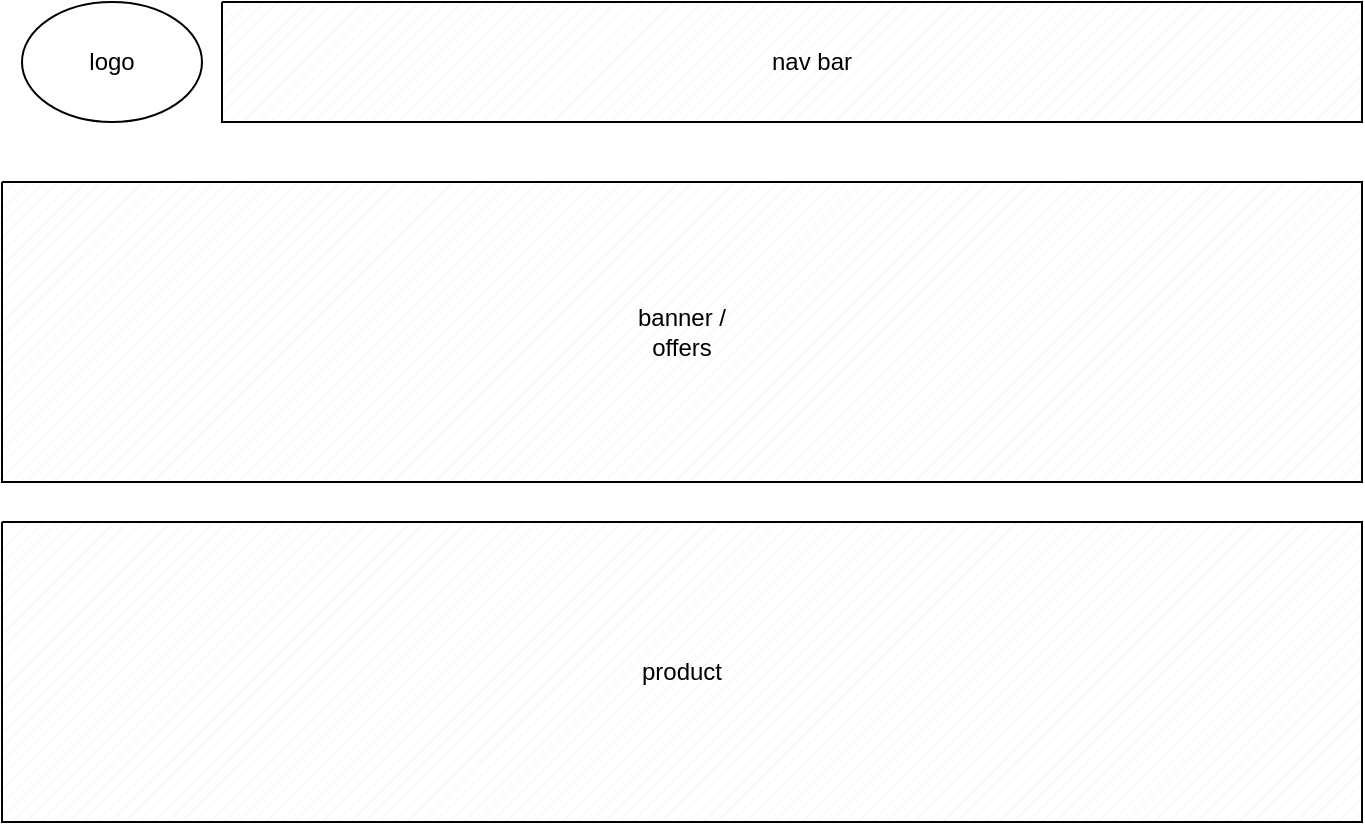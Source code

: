<mxfile version="20.8.21" type="github">
  <diagram name="Page-1" id="c9db0220-8083-56f3-ca83-edcdcd058819">
    <mxGraphModel dx="1120" dy="485" grid="1" gridSize="10" guides="1" tooltips="1" connect="1" arrows="1" fold="1" page="1" pageScale="1.5" pageWidth="826" pageHeight="1169" background="none" math="0" shadow="0">
      <root>
        <mxCell id="0" style=";html=1;" />
        <mxCell id="1" style=";html=1;" parent="0" />
        <mxCell id="Ib9LRUt4JZgjjgIPll5e-1" value="" style="verticalLabelPosition=bottom;verticalAlign=top;html=1;shape=mxgraph.basic.patternFillRect;fillStyle=diag;step=5;fillStrokeWidth=0.2;fillStrokeColor=#dddddd;" parent="1" vertex="1">
          <mxGeometry x="150" y="30" width="570" height="60" as="geometry" />
        </mxCell>
        <mxCell id="Ib9LRUt4JZgjjgIPll5e-2" value="" style="verticalLabelPosition=bottom;verticalAlign=top;html=1;shape=mxgraph.basic.patternFillRect;fillStyle=diag;step=5;fillStrokeWidth=0.2;fillStrokeColor=#dddddd;" parent="1" vertex="1">
          <mxGeometry x="40" y="120" width="680" height="150" as="geometry" />
        </mxCell>
        <mxCell id="wnn9Fhf6Qrh0Tf8Qzal1-1" value="" style="ellipse;whiteSpace=wrap;html=1;" parent="1" vertex="1">
          <mxGeometry x="50" y="30" width="90" height="60" as="geometry" />
        </mxCell>
        <mxCell id="gzuQvW_wP6BqH5BC8UXk-1" value="" style="verticalLabelPosition=bottom;verticalAlign=top;html=1;shape=mxgraph.basic.patternFillRect;fillStyle=diag;step=5;fillStrokeWidth=0.2;fillStrokeColor=#dddddd;" parent="1" vertex="1">
          <mxGeometry x="40" y="290" width="680" height="150" as="geometry" />
        </mxCell>
        <mxCell id="gzuQvW_wP6BqH5BC8UXk-2" value="banner / offers" style="text;html=1;strokeColor=none;fillColor=none;align=center;verticalAlign=middle;whiteSpace=wrap;rounded=0;" parent="1" vertex="1">
          <mxGeometry x="350" y="180" width="60" height="30" as="geometry" />
        </mxCell>
        <mxCell id="gzuQvW_wP6BqH5BC8UXk-3" value="nav bar" style="text;html=1;strokeColor=none;fillColor=none;align=center;verticalAlign=middle;whiteSpace=wrap;rounded=0;" parent="1" vertex="1">
          <mxGeometry x="415" y="45" width="60" height="30" as="geometry" />
        </mxCell>
        <mxCell id="gzuQvW_wP6BqH5BC8UXk-4" value="logo" style="text;html=1;strokeColor=none;fillColor=none;align=center;verticalAlign=middle;whiteSpace=wrap;rounded=0;" parent="1" vertex="1">
          <mxGeometry x="65" y="45" width="60" height="30" as="geometry" />
        </mxCell>
        <mxCell id="8utrnAW9SY4dkjq8PcCo-1" value="product" style="text;html=1;strokeColor=none;fillColor=none;align=center;verticalAlign=middle;whiteSpace=wrap;rounded=0;" parent="1" vertex="1">
          <mxGeometry x="350" y="350" width="60" height="30" as="geometry" />
        </mxCell>
      </root>
    </mxGraphModel>
  </diagram>
</mxfile>
